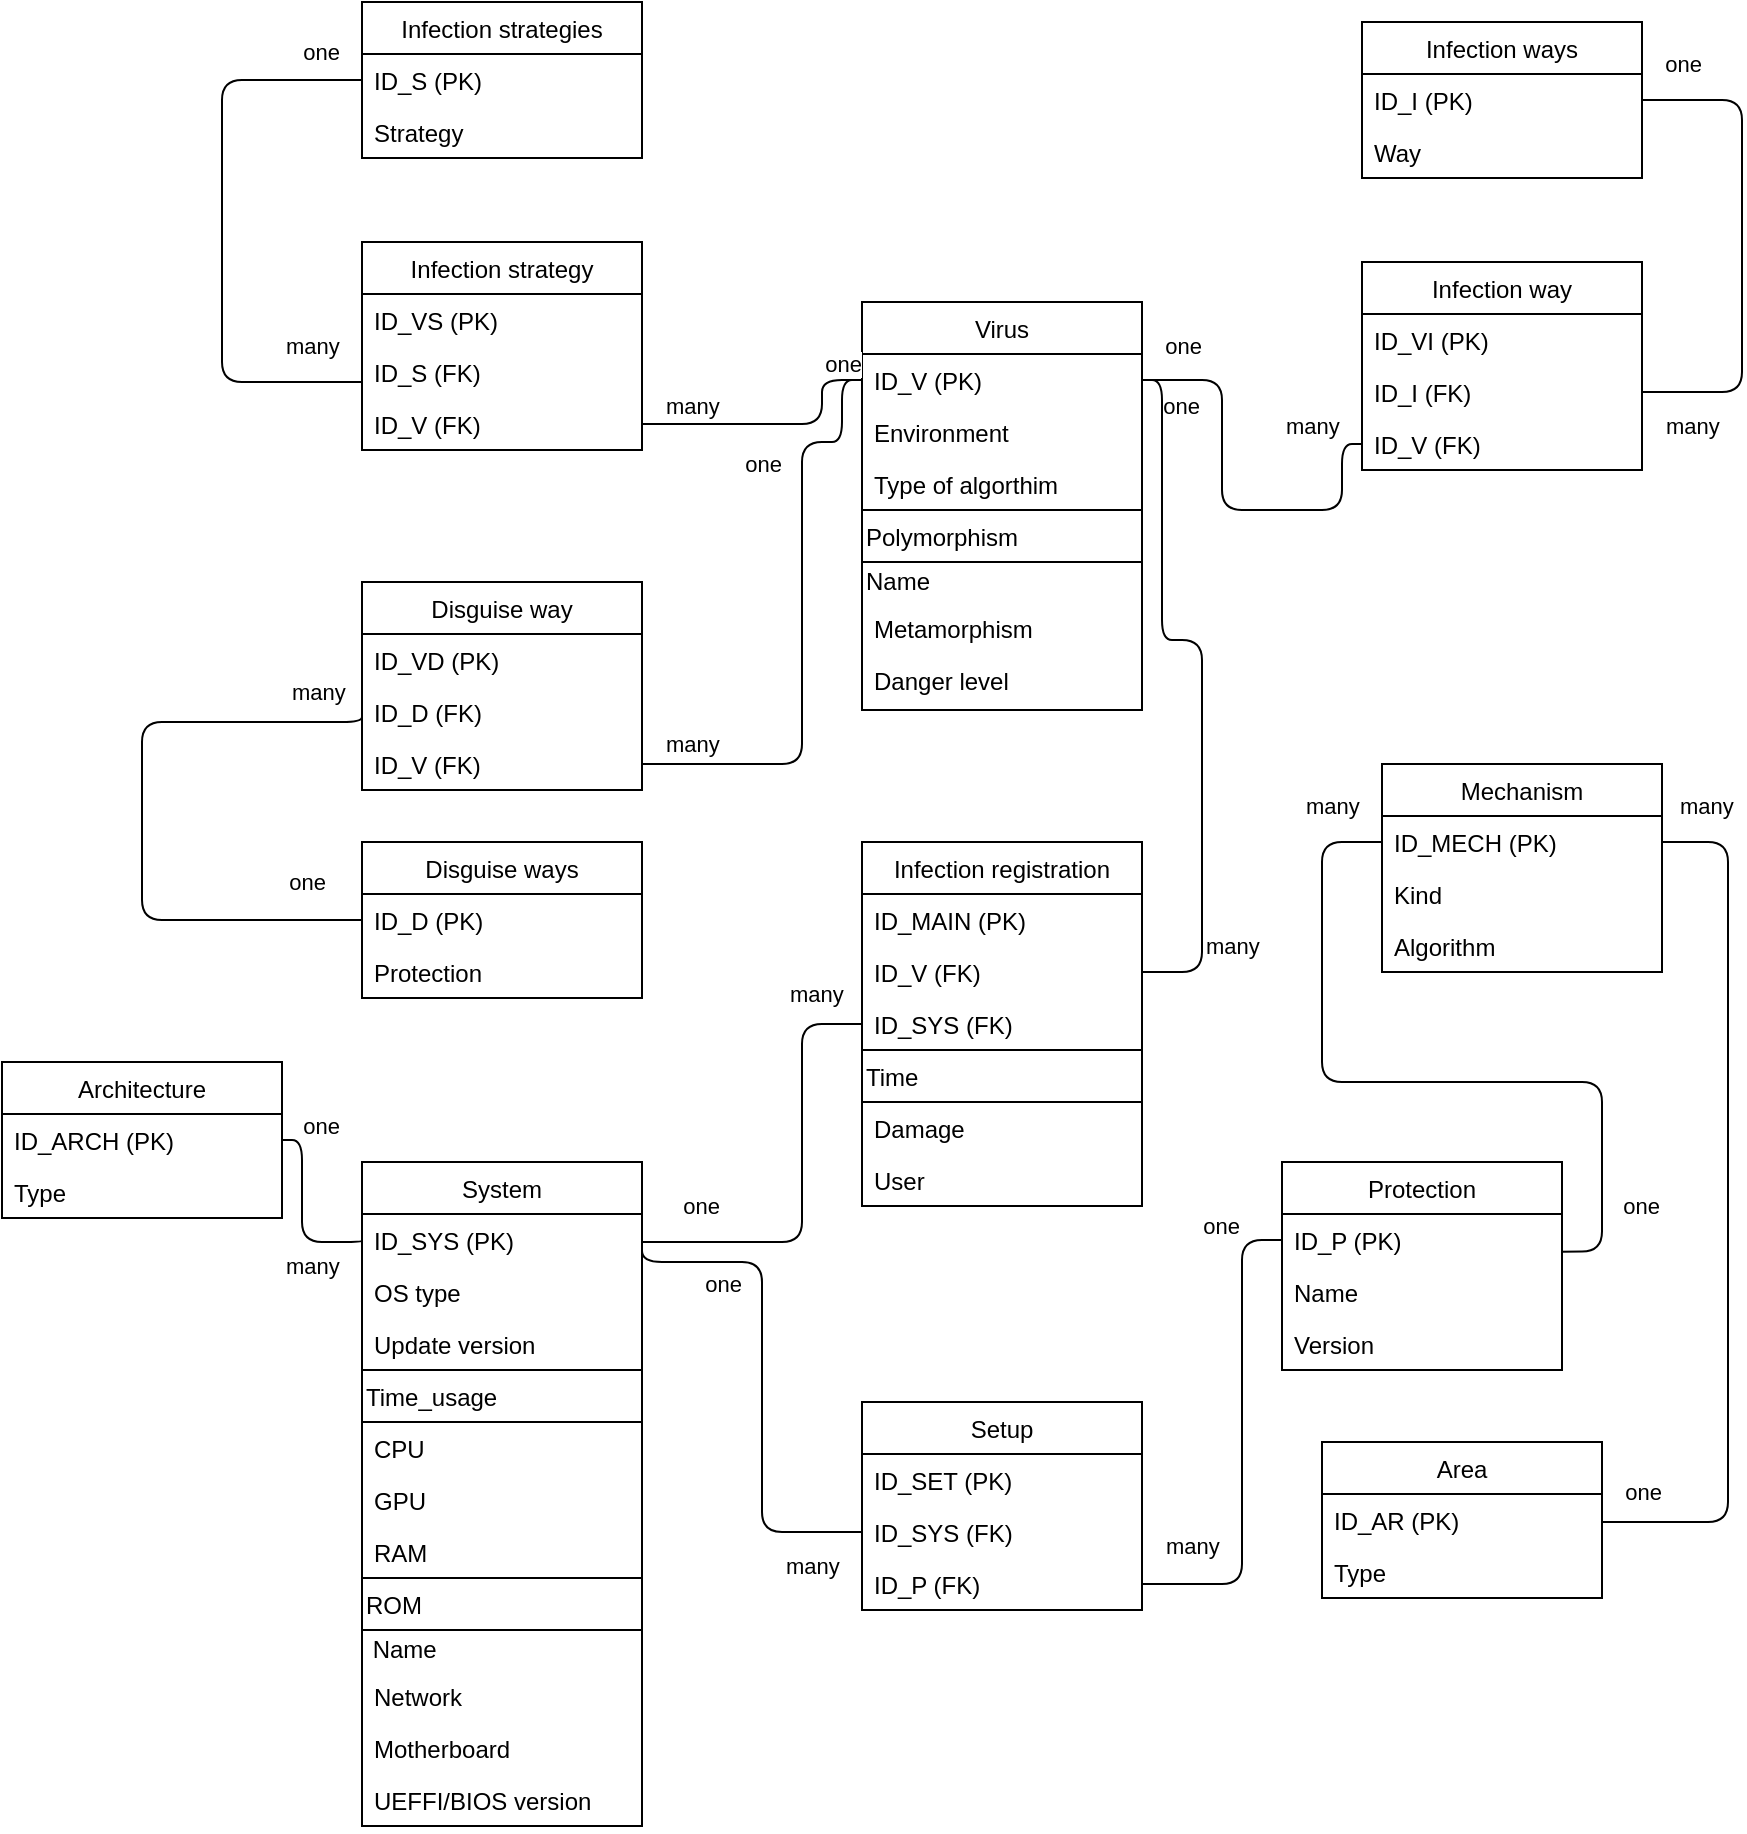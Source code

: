 <mxfile version="14.7.3" type="github">
  <diagram name="Page-1" id="efa7a0a1-bf9b-a30e-e6df-94a7791c09e9">
    <mxGraphModel dx="2376" dy="889" grid="1" gridSize="10" guides="1" tooltips="1" connect="1" arrows="1" fold="1" page="1" pageScale="1" pageWidth="826" pageHeight="1169" background="#ffffff" math="0" shadow="0">
      <root>
        <mxCell id="0" />
        <mxCell id="1" parent="0" />
        <mxCell id="V5x3GfwoTtwcRLhxdQHw-114" value="Virus" style="swimlane;fontStyle=0;childLayout=stackLayout;horizontal=1;startSize=26;fillColor=none;horizontalStack=0;resizeParent=1;resizeParentMax=0;resizeLast=0;collapsible=1;marginBottom=0;" parent="1" vertex="1">
          <mxGeometry x="370" y="250" width="140" height="204" as="geometry">
            <mxRectangle x="370" y="250" width="60" height="26" as="alternateBounds" />
          </mxGeometry>
        </mxCell>
        <mxCell id="V5x3GfwoTtwcRLhxdQHw-115" value="ID_V (PK)" style="text;strokeColor=none;fillColor=none;align=left;verticalAlign=top;spacingLeft=4;spacingRight=4;overflow=hidden;rotatable=0;points=[[0,0.5],[1,0.5]];portConstraint=eastwest;" parent="V5x3GfwoTtwcRLhxdQHw-114" vertex="1">
          <mxGeometry y="26" width="140" height="26" as="geometry" />
        </mxCell>
        <mxCell id="V5x3GfwoTtwcRLhxdQHw-116" value="Environment" style="text;strokeColor=none;fillColor=none;align=left;verticalAlign=top;spacingLeft=4;spacingRight=4;overflow=hidden;rotatable=0;points=[[0,0.5],[1,0.5]];portConstraint=eastwest;" parent="V5x3GfwoTtwcRLhxdQHw-114" vertex="1">
          <mxGeometry y="52" width="140" height="26" as="geometry" />
        </mxCell>
        <mxCell id="V5x3GfwoTtwcRLhxdQHw-117" value="Type of algorthim" style="text;strokeColor=none;fillColor=none;align=left;verticalAlign=top;spacingLeft=4;spacingRight=4;overflow=hidden;rotatable=0;points=[[0,0.5],[1,0.5]];portConstraint=eastwest;" parent="V5x3GfwoTtwcRLhxdQHw-114" vertex="1">
          <mxGeometry y="78" width="140" height="26" as="geometry" />
        </mxCell>
        <mxCell id="V5x3GfwoTtwcRLhxdQHw-142" value="Polymorphism" style="swimlane;fontStyle=0;childLayout=stackLayout;horizontal=1;startSize=26;fillColor=none;horizontalStack=0;resizeParent=1;resizeParentMax=0;resizeLast=0;collapsible=1;marginBottom=0;align=left;verticalAlign=top;spacingRight=4;" parent="V5x3GfwoTtwcRLhxdQHw-114" vertex="1">
          <mxGeometry y="104" width="140" height="100" as="geometry" />
        </mxCell>
        <mxCell id="G9Zn5Wl2iZMChlULrS9v-5" value="Name" style="text;html=1;strokeColor=none;fillColor=none;align=left;verticalAlign=middle;whiteSpace=wrap;rounded=0;" vertex="1" parent="V5x3GfwoTtwcRLhxdQHw-142">
          <mxGeometry y="26" width="140" height="20" as="geometry" />
        </mxCell>
        <mxCell id="V5x3GfwoTtwcRLhxdQHw-143" value="Metamorphism" style="text;strokeColor=none;fillColor=none;align=left;verticalAlign=top;spacingLeft=4;spacingRight=4;overflow=hidden;rotatable=0;points=[[0,0.5],[1,0.5]];portConstraint=eastwest;" parent="V5x3GfwoTtwcRLhxdQHw-142" vertex="1">
          <mxGeometry y="46" width="140" height="26" as="geometry" />
        </mxCell>
        <mxCell id="V5x3GfwoTtwcRLhxdQHw-145" value="Danger level" style="text;strokeColor=none;fillColor=none;align=left;verticalAlign=top;spacingLeft=4;spacingRight=4;overflow=hidden;rotatable=0;points=[[0,0.5],[1,0.5]];portConstraint=eastwest;" parent="V5x3GfwoTtwcRLhxdQHw-142" vertex="1">
          <mxGeometry y="72" width="140" height="28" as="geometry" />
        </mxCell>
        <mxCell id="V5x3GfwoTtwcRLhxdQHw-118" value="Infection strategies" style="swimlane;fontStyle=0;childLayout=stackLayout;horizontal=1;startSize=26;fillColor=none;horizontalStack=0;resizeParent=1;resizeParentMax=0;resizeLast=0;collapsible=1;marginBottom=0;" parent="1" vertex="1">
          <mxGeometry x="120" y="100" width="140" height="78" as="geometry" />
        </mxCell>
        <mxCell id="V5x3GfwoTtwcRLhxdQHw-119" value="ID_S (PK)" style="text;strokeColor=none;fillColor=none;align=left;verticalAlign=top;spacingLeft=4;spacingRight=4;overflow=hidden;rotatable=0;points=[[0,0.5],[1,0.5]];portConstraint=eastwest;" parent="V5x3GfwoTtwcRLhxdQHw-118" vertex="1">
          <mxGeometry y="26" width="140" height="26" as="geometry" />
        </mxCell>
        <mxCell id="V5x3GfwoTtwcRLhxdQHw-120" value="Strategy" style="text;strokeColor=none;fillColor=none;align=left;verticalAlign=top;spacingLeft=4;spacingRight=4;overflow=hidden;rotatable=0;points=[[0,0.5],[1,0.5]];portConstraint=eastwest;" parent="V5x3GfwoTtwcRLhxdQHw-118" vertex="1">
          <mxGeometry y="52" width="140" height="26" as="geometry" />
        </mxCell>
        <mxCell id="V5x3GfwoTtwcRLhxdQHw-126" value="Infection ways" style="swimlane;fontStyle=0;childLayout=stackLayout;horizontal=1;startSize=26;fillColor=none;horizontalStack=0;resizeParent=1;resizeParentMax=0;resizeLast=0;collapsible=1;marginBottom=0;" parent="1" vertex="1">
          <mxGeometry x="620" y="110" width="140" height="78" as="geometry" />
        </mxCell>
        <mxCell id="V5x3GfwoTtwcRLhxdQHw-127" value="ID_I (PK)" style="text;strokeColor=none;fillColor=none;align=left;verticalAlign=top;spacingLeft=4;spacingRight=4;overflow=hidden;rotatable=0;points=[[0,0.5],[1,0.5]];portConstraint=eastwest;" parent="V5x3GfwoTtwcRLhxdQHw-126" vertex="1">
          <mxGeometry y="26" width="140" height="26" as="geometry" />
        </mxCell>
        <mxCell id="V5x3GfwoTtwcRLhxdQHw-128" value="Way" style="text;strokeColor=none;fillColor=none;align=left;verticalAlign=top;spacingLeft=4;spacingRight=4;overflow=hidden;rotatable=0;points=[[0,0.5],[1,0.5]];portConstraint=eastwest;" parent="V5x3GfwoTtwcRLhxdQHw-126" vertex="1">
          <mxGeometry y="52" width="140" height="26" as="geometry" />
        </mxCell>
        <mxCell id="V5x3GfwoTtwcRLhxdQHw-147" value="" style="endArrow=none;html=1;edgeStyle=orthogonalEdgeStyle;strokeColor=#000000;exitX=1;exitY=0.5;exitDx=0;exitDy=0;entryX=0;entryY=0.5;entryDx=0;entryDy=0;" parent="1" source="m5kmBcMfDGCfy2qHyCx2-4" target="V5x3GfwoTtwcRLhxdQHw-115" edge="1">
          <mxGeometry relative="1" as="geometry">
            <mxPoint x="196.3" y="318.832" as="sourcePoint" />
            <mxPoint x="330" y="360" as="targetPoint" />
            <Array as="points">
              <mxPoint x="350" y="311" />
              <mxPoint x="350" y="289" />
            </Array>
          </mxGeometry>
        </mxCell>
        <mxCell id="V5x3GfwoTtwcRLhxdQHw-148" value="many" style="edgeLabel;resizable=0;html=1;align=left;verticalAlign=bottom;" parent="V5x3GfwoTtwcRLhxdQHw-147" connectable="0" vertex="1">
          <mxGeometry x="-1" relative="1" as="geometry">
            <mxPoint x="10" y="-1" as="offset" />
          </mxGeometry>
        </mxCell>
        <mxCell id="V5x3GfwoTtwcRLhxdQHw-149" value="one" style="edgeLabel;resizable=0;html=1;align=right;verticalAlign=bottom;" parent="V5x3GfwoTtwcRLhxdQHw-147" connectable="0" vertex="1">
          <mxGeometry x="1" relative="1" as="geometry" />
        </mxCell>
        <mxCell id="V5x3GfwoTtwcRLhxdQHw-151" value="" style="endArrow=none;html=1;edgeStyle=orthogonalEdgeStyle;strokeColor=#000000;exitX=0;exitY=0.5;exitDx=0;exitDy=0;entryX=1;entryY=0.5;entryDx=0;entryDy=0;" parent="1" source="m5kmBcMfDGCfy2qHyCx2-8" target="V5x3GfwoTtwcRLhxdQHw-115" edge="1">
          <mxGeometry relative="1" as="geometry">
            <mxPoint x="725" y="318" as="sourcePoint" />
            <mxPoint x="753.98" y="436.678" as="targetPoint" />
            <Array as="points">
              <mxPoint x="610" y="321" />
              <mxPoint x="610" y="354" />
              <mxPoint x="550" y="354" />
              <mxPoint x="550" y="289" />
            </Array>
          </mxGeometry>
        </mxCell>
        <mxCell id="V5x3GfwoTtwcRLhxdQHw-152" value="many" style="edgeLabel;resizable=0;html=1;align=left;verticalAlign=bottom;" parent="V5x3GfwoTtwcRLhxdQHw-151" connectable="0" vertex="1">
          <mxGeometry x="-1" relative="1" as="geometry">
            <mxPoint x="-40" y="-1" as="offset" />
          </mxGeometry>
        </mxCell>
        <mxCell id="V5x3GfwoTtwcRLhxdQHw-153" value="one" style="edgeLabel;resizable=0;html=1;align=right;verticalAlign=bottom;" parent="V5x3GfwoTtwcRLhxdQHw-151" connectable="0" vertex="1">
          <mxGeometry x="1" relative="1" as="geometry">
            <mxPoint x="29.94" y="21" as="offset" />
          </mxGeometry>
        </mxCell>
        <mxCell id="V5x3GfwoTtwcRLhxdQHw-154" value="" style="endArrow=none;html=1;edgeStyle=orthogonalEdgeStyle;strokeColor=#000000;exitX=0;exitY=0.692;exitDx=0;exitDy=0;exitPerimeter=0;" parent="1" source="m5kmBcMfDGCfy2qHyCx2-3" target="V5x3GfwoTtwcRLhxdQHw-119" edge="1">
          <mxGeometry relative="1" as="geometry">
            <mxPoint x="120.0" y="279" as="sourcePoint" />
            <mxPoint x="380.28" y="365.508" as="targetPoint" />
            <Array as="points">
              <mxPoint x="50" y="290" />
              <mxPoint x="50" y="139" />
            </Array>
          </mxGeometry>
        </mxCell>
        <mxCell id="V5x3GfwoTtwcRLhxdQHw-155" value="many" style="edgeLabel;resizable=0;html=1;align=left;verticalAlign=bottom;" parent="V5x3GfwoTtwcRLhxdQHw-154" connectable="0" vertex="1">
          <mxGeometry x="-1" relative="1" as="geometry">
            <mxPoint x="-40" y="-9" as="offset" />
          </mxGeometry>
        </mxCell>
        <mxCell id="V5x3GfwoTtwcRLhxdQHw-156" value="one" style="edgeLabel;resizable=0;html=1;align=right;verticalAlign=bottom;" parent="V5x3GfwoTtwcRLhxdQHw-154" connectable="0" vertex="1">
          <mxGeometry x="1" relative="1" as="geometry">
            <mxPoint x="-10.33" y="-6" as="offset" />
          </mxGeometry>
        </mxCell>
        <mxCell id="V5x3GfwoTtwcRLhxdQHw-157" value="" style="endArrow=none;html=1;edgeStyle=orthogonalEdgeStyle;strokeColor=#000000;exitX=1;exitY=0.5;exitDx=0;exitDy=0;entryX=1;entryY=0.5;entryDx=0;entryDy=0;" parent="1" source="m5kmBcMfDGCfy2qHyCx2-7" target="V5x3GfwoTtwcRLhxdQHw-127" edge="1">
          <mxGeometry relative="1" as="geometry">
            <mxPoint x="760" y="279" as="sourcePoint" />
            <mxPoint x="840" y="166" as="targetPoint" />
            <Array as="points">
              <mxPoint x="810" y="295" />
              <mxPoint x="810" y="149" />
            </Array>
          </mxGeometry>
        </mxCell>
        <mxCell id="V5x3GfwoTtwcRLhxdQHw-158" value="many" style="edgeLabel;resizable=0;html=1;align=left;verticalAlign=bottom;" parent="V5x3GfwoTtwcRLhxdQHw-157" connectable="0" vertex="1">
          <mxGeometry x="-1" relative="1" as="geometry">
            <mxPoint x="10" y="25" as="offset" />
          </mxGeometry>
        </mxCell>
        <mxCell id="V5x3GfwoTtwcRLhxdQHw-159" value="one" style="edgeLabel;resizable=0;html=1;align=right;verticalAlign=bottom;" parent="V5x3GfwoTtwcRLhxdQHw-157" connectable="0" vertex="1">
          <mxGeometry x="1" relative="1" as="geometry">
            <mxPoint x="30.98" y="-9.5" as="offset" />
          </mxGeometry>
        </mxCell>
        <mxCell id="V5x3GfwoTtwcRLhxdQHw-163" value="Disguise ways" style="swimlane;fontStyle=0;childLayout=stackLayout;horizontal=1;startSize=26;fillColor=none;horizontalStack=0;resizeParent=1;resizeParentMax=0;resizeLast=0;collapsible=1;marginBottom=0;" parent="1" vertex="1">
          <mxGeometry x="120" y="520" width="140" height="78" as="geometry" />
        </mxCell>
        <mxCell id="V5x3GfwoTtwcRLhxdQHw-164" value="ID_D (PK)" style="text;strokeColor=none;fillColor=none;align=left;verticalAlign=top;spacingLeft=4;spacingRight=4;overflow=hidden;rotatable=0;points=[[0,0.5],[1,0.5]];portConstraint=eastwest;" parent="V5x3GfwoTtwcRLhxdQHw-163" vertex="1">
          <mxGeometry y="26" width="140" height="26" as="geometry" />
        </mxCell>
        <mxCell id="V5x3GfwoTtwcRLhxdQHw-165" value="Protection" style="text;strokeColor=none;fillColor=none;align=left;verticalAlign=top;spacingLeft=4;spacingRight=4;overflow=hidden;rotatable=0;points=[[0,0.5],[1,0.5]];portConstraint=eastwest;" parent="V5x3GfwoTtwcRLhxdQHw-163" vertex="1">
          <mxGeometry y="52" width="140" height="26" as="geometry" />
        </mxCell>
        <mxCell id="V5x3GfwoTtwcRLhxdQHw-167" value="" style="endArrow=none;html=1;edgeStyle=orthogonalEdgeStyle;strokeColor=#000000;exitX=1;exitY=0.5;exitDx=0;exitDy=0;entryX=0;entryY=0.5;entryDx=0;entryDy=0;" parent="1" source="m5kmBcMfDGCfy2qHyCx2-12" target="V5x3GfwoTtwcRLhxdQHw-115" edge="1">
          <mxGeometry relative="1" as="geometry">
            <mxPoint x="260.0" y="441.322" as="sourcePoint" />
            <mxPoint x="433.98" y="477.998" as="targetPoint" />
            <Array as="points">
              <mxPoint x="340" y="481" />
              <mxPoint x="340" y="320" />
              <mxPoint x="360" y="320" />
              <mxPoint x="360" y="289" />
            </Array>
          </mxGeometry>
        </mxCell>
        <mxCell id="V5x3GfwoTtwcRLhxdQHw-168" value="many" style="edgeLabel;resizable=0;html=1;align=left;verticalAlign=bottom;" parent="V5x3GfwoTtwcRLhxdQHw-167" connectable="0" vertex="1">
          <mxGeometry x="-1" relative="1" as="geometry">
            <mxPoint x="10" y="-1.32" as="offset" />
          </mxGeometry>
        </mxCell>
        <mxCell id="V5x3GfwoTtwcRLhxdQHw-169" value="one" style="edgeLabel;resizable=0;html=1;align=right;verticalAlign=bottom;" parent="V5x3GfwoTtwcRLhxdQHw-167" connectable="0" vertex="1">
          <mxGeometry x="1" relative="1" as="geometry">
            <mxPoint x="-40" y="50.96" as="offset" />
          </mxGeometry>
        </mxCell>
        <mxCell id="V5x3GfwoTtwcRLhxdQHw-170" value="" style="endArrow=none;html=1;edgeStyle=orthogonalEdgeStyle;strokeColor=#000000;exitX=0;exitY=0.5;exitDx=0;exitDy=0;entryX=0;entryY=0.5;entryDx=0;entryDy=0;" parent="1" source="m5kmBcMfDGCfy2qHyCx2-11" target="V5x3GfwoTtwcRLhxdQHw-164" edge="1">
          <mxGeometry relative="1" as="geometry">
            <mxPoint x="117.06" y="450.154" as="sourcePoint" />
            <mxPoint x="110" y="560" as="targetPoint" />
            <Array as="points">
              <mxPoint x="120" y="460" />
              <mxPoint x="10" y="460" />
              <mxPoint x="10" y="559" />
            </Array>
          </mxGeometry>
        </mxCell>
        <mxCell id="V5x3GfwoTtwcRLhxdQHw-171" value="many" style="edgeLabel;resizable=0;html=1;align=left;verticalAlign=bottom;" parent="V5x3GfwoTtwcRLhxdQHw-170" connectable="0" vertex="1">
          <mxGeometry x="-1" relative="1" as="geometry">
            <mxPoint x="-37.06" y="-1.32" as="offset" />
          </mxGeometry>
        </mxCell>
        <mxCell id="V5x3GfwoTtwcRLhxdQHw-172" value="one" style="edgeLabel;resizable=0;html=1;align=right;verticalAlign=bottom;" parent="V5x3GfwoTtwcRLhxdQHw-170" connectable="0" vertex="1">
          <mxGeometry x="1" relative="1" as="geometry">
            <mxPoint x="-17.94" y="-10.15" as="offset" />
          </mxGeometry>
        </mxCell>
        <mxCell id="V5x3GfwoTtwcRLhxdQHw-173" value="Infection registration" style="swimlane;fontStyle=0;childLayout=stackLayout;horizontal=1;startSize=26;fillColor=none;horizontalStack=0;resizeParent=1;resizeParentMax=0;resizeLast=0;collapsible=1;marginBottom=0;align=center;" parent="1" vertex="1">
          <mxGeometry x="370" y="520" width="140" height="182" as="geometry" />
        </mxCell>
        <mxCell id="V5x3GfwoTtwcRLhxdQHw-174" value="ID_MAIN (PK)" style="text;strokeColor=none;fillColor=none;align=left;verticalAlign=top;spacingLeft=4;spacingRight=4;overflow=hidden;rotatable=0;points=[[0,0.5],[1,0.5]];portConstraint=eastwest;" parent="V5x3GfwoTtwcRLhxdQHw-173" vertex="1">
          <mxGeometry y="26" width="140" height="26" as="geometry" />
        </mxCell>
        <mxCell id="V5x3GfwoTtwcRLhxdQHw-175" value="ID_V (FK)" style="text;strokeColor=none;fillColor=none;align=left;verticalAlign=top;spacingLeft=4;spacingRight=4;overflow=hidden;rotatable=0;points=[[0,0.5],[1,0.5]];portConstraint=eastwest;" parent="V5x3GfwoTtwcRLhxdQHw-173" vertex="1">
          <mxGeometry y="52" width="140" height="26" as="geometry" />
        </mxCell>
        <mxCell id="V5x3GfwoTtwcRLhxdQHw-176" value="ID_SYS (FK)" style="text;strokeColor=none;fillColor=none;align=left;verticalAlign=top;spacingLeft=4;spacingRight=4;overflow=hidden;rotatable=0;points=[[0,0.5],[1,0.5]];portConstraint=eastwest;" parent="V5x3GfwoTtwcRLhxdQHw-173" vertex="1">
          <mxGeometry y="78" width="140" height="26" as="geometry" />
        </mxCell>
        <mxCell id="V5x3GfwoTtwcRLhxdQHw-177" value="Time" style="swimlane;fontStyle=0;childLayout=stackLayout;horizontal=1;startSize=26;fillColor=none;horizontalStack=0;resizeParent=1;resizeParentMax=0;resizeLast=0;collapsible=1;marginBottom=0;align=left;" parent="V5x3GfwoTtwcRLhxdQHw-173" vertex="1">
          <mxGeometry y="104" width="140" height="78" as="geometry" />
        </mxCell>
        <mxCell id="V5x3GfwoTtwcRLhxdQHw-178" value="Damage" style="text;strokeColor=none;fillColor=none;align=left;verticalAlign=top;spacingLeft=4;spacingRight=4;overflow=hidden;rotatable=0;points=[[0,0.5],[1,0.5]];portConstraint=eastwest;" parent="V5x3GfwoTtwcRLhxdQHw-177" vertex="1">
          <mxGeometry y="26" width="140" height="26" as="geometry" />
        </mxCell>
        <mxCell id="V5x3GfwoTtwcRLhxdQHw-179" value="User" style="text;strokeColor=none;fillColor=none;align=left;verticalAlign=top;spacingLeft=4;spacingRight=4;overflow=hidden;rotatable=0;points=[[0,0.5],[1,0.5]];portConstraint=eastwest;" parent="V5x3GfwoTtwcRLhxdQHw-177" vertex="1">
          <mxGeometry y="52" width="140" height="26" as="geometry" />
        </mxCell>
        <mxCell id="V5x3GfwoTtwcRLhxdQHw-181" value="" style="endArrow=none;html=1;edgeStyle=orthogonalEdgeStyle;strokeColor=#000000;entryX=1;entryY=0.5;entryDx=0;entryDy=0;exitX=1;exitY=0.5;exitDx=0;exitDy=0;" parent="1" source="V5x3GfwoTtwcRLhxdQHw-175" target="V5x3GfwoTtwcRLhxdQHw-115" edge="1">
          <mxGeometry relative="1" as="geometry">
            <mxPoint x="460" y="510" as="sourcePoint" />
            <mxPoint x="441" y="430" as="targetPoint" />
            <Array as="points">
              <mxPoint x="540" y="585" />
              <mxPoint x="540" y="419" />
              <mxPoint x="520" y="419" />
              <mxPoint x="520" y="289" />
            </Array>
          </mxGeometry>
        </mxCell>
        <mxCell id="V5x3GfwoTtwcRLhxdQHw-182" value="many" style="edgeLabel;resizable=0;html=1;align=left;verticalAlign=bottom;" parent="V5x3GfwoTtwcRLhxdQHw-181" connectable="0" vertex="1">
          <mxGeometry x="-1" relative="1" as="geometry">
            <mxPoint x="30.0" y="-5.0" as="offset" />
          </mxGeometry>
        </mxCell>
        <mxCell id="V5x3GfwoTtwcRLhxdQHw-183" value="one" style="edgeLabel;resizable=0;html=1;align=right;verticalAlign=bottom;" parent="V5x3GfwoTtwcRLhxdQHw-181" connectable="0" vertex="1">
          <mxGeometry x="1" relative="1" as="geometry">
            <mxPoint x="30.09" y="-9.0" as="offset" />
          </mxGeometry>
        </mxCell>
        <mxCell id="V5x3GfwoTtwcRLhxdQHw-185" value="System" style="swimlane;fontStyle=0;childLayout=stackLayout;horizontal=1;startSize=26;fillColor=none;horizontalStack=0;resizeParent=1;resizeParentMax=0;resizeLast=0;collapsible=1;marginBottom=0;align=center;" parent="1" vertex="1">
          <mxGeometry x="120" y="680" width="140" height="332" as="geometry" />
        </mxCell>
        <mxCell id="V5x3GfwoTtwcRLhxdQHw-186" value="ID_SYS (PK)" style="text;strokeColor=none;fillColor=none;align=left;verticalAlign=top;spacingLeft=4;spacingRight=4;overflow=hidden;rotatable=0;points=[[0,0.5],[1,0.5]];portConstraint=eastwest;" parent="V5x3GfwoTtwcRLhxdQHw-185" vertex="1">
          <mxGeometry y="26" width="140" height="26" as="geometry" />
        </mxCell>
        <mxCell id="V5x3GfwoTtwcRLhxdQHw-187" value="OS type" style="text;strokeColor=none;fillColor=none;align=left;verticalAlign=top;spacingLeft=4;spacingRight=4;overflow=hidden;rotatable=0;points=[[0,0.5],[1,0.5]];portConstraint=eastwest;" parent="V5x3GfwoTtwcRLhxdQHw-185" vertex="1">
          <mxGeometry y="52" width="140" height="26" as="geometry" />
        </mxCell>
        <mxCell id="V5x3GfwoTtwcRLhxdQHw-188" value="Update version" style="text;strokeColor=none;fillColor=none;align=left;verticalAlign=top;spacingLeft=4;spacingRight=4;overflow=hidden;rotatable=0;points=[[0,0.5],[1,0.5]];portConstraint=eastwest;" parent="V5x3GfwoTtwcRLhxdQHw-185" vertex="1">
          <mxGeometry y="78" width="140" height="26" as="geometry" />
        </mxCell>
        <mxCell id="V5x3GfwoTtwcRLhxdQHw-199" value="Time_usage" style="swimlane;fontStyle=0;childLayout=stackLayout;horizontal=1;startSize=26;fillColor=none;horizontalStack=0;resizeParent=1;resizeParentMax=0;resizeLast=0;collapsible=1;marginBottom=0;align=left;" parent="V5x3GfwoTtwcRLhxdQHw-185" vertex="1">
          <mxGeometry y="104" width="140" height="228" as="geometry" />
        </mxCell>
        <mxCell id="V5x3GfwoTtwcRLhxdQHw-200" value="CPU" style="text;strokeColor=none;fillColor=none;align=left;verticalAlign=top;spacingLeft=4;spacingRight=4;overflow=hidden;rotatable=0;points=[[0,0.5],[1,0.5]];portConstraint=eastwest;" parent="V5x3GfwoTtwcRLhxdQHw-199" vertex="1">
          <mxGeometry y="26" width="140" height="26" as="geometry" />
        </mxCell>
        <mxCell id="V5x3GfwoTtwcRLhxdQHw-201" value="GPU" style="text;strokeColor=none;fillColor=none;align=left;verticalAlign=top;spacingLeft=4;spacingRight=4;overflow=hidden;rotatable=0;points=[[0,0.5],[1,0.5]];portConstraint=eastwest;" parent="V5x3GfwoTtwcRLhxdQHw-199" vertex="1">
          <mxGeometry y="52" width="140" height="26" as="geometry" />
        </mxCell>
        <mxCell id="V5x3GfwoTtwcRLhxdQHw-202" value="RAM" style="text;strokeColor=none;fillColor=none;align=left;verticalAlign=top;spacingLeft=4;spacingRight=4;overflow=hidden;rotatable=0;points=[[0,0.5],[1,0.5]];portConstraint=eastwest;" parent="V5x3GfwoTtwcRLhxdQHw-199" vertex="1">
          <mxGeometry y="78" width="140" height="26" as="geometry" />
        </mxCell>
        <mxCell id="V5x3GfwoTtwcRLhxdQHw-210" value="ROM" style="swimlane;fontStyle=0;childLayout=stackLayout;horizontal=1;startSize=26;fillColor=none;horizontalStack=0;resizeParent=1;resizeParentMax=0;resizeLast=0;collapsible=1;marginBottom=0;align=left;" parent="V5x3GfwoTtwcRLhxdQHw-199" vertex="1">
          <mxGeometry y="104" width="140" height="124" as="geometry" />
        </mxCell>
        <mxCell id="G9Zn5Wl2iZMChlULrS9v-4" value="&amp;nbsp;Name" style="text;html=1;strokeColor=none;fillColor=none;align=left;verticalAlign=middle;whiteSpace=wrap;rounded=0;" vertex="1" parent="V5x3GfwoTtwcRLhxdQHw-210">
          <mxGeometry y="26" width="140" height="20" as="geometry" />
        </mxCell>
        <mxCell id="V5x3GfwoTtwcRLhxdQHw-211" value="Network" style="text;strokeColor=none;fillColor=none;align=left;verticalAlign=top;spacingLeft=4;spacingRight=4;overflow=hidden;rotatable=0;points=[[0,0.5],[1,0.5]];portConstraint=eastwest;" parent="V5x3GfwoTtwcRLhxdQHw-210" vertex="1">
          <mxGeometry y="46" width="140" height="26" as="geometry" />
        </mxCell>
        <mxCell id="V5x3GfwoTtwcRLhxdQHw-212" value="Motherboard" style="text;strokeColor=none;fillColor=none;align=left;verticalAlign=top;spacingLeft=4;spacingRight=4;overflow=hidden;rotatable=0;points=[[0,0.5],[1,0.5]];portConstraint=eastwest;" parent="V5x3GfwoTtwcRLhxdQHw-210" vertex="1">
          <mxGeometry y="72" width="140" height="26" as="geometry" />
        </mxCell>
        <mxCell id="V5x3GfwoTtwcRLhxdQHw-213" value="UEFFI/BIOS version" style="text;strokeColor=none;fillColor=none;align=left;verticalAlign=top;spacingLeft=4;spacingRight=4;overflow=hidden;rotatable=0;points=[[0,0.5],[1,0.5]];portConstraint=eastwest;" parent="V5x3GfwoTtwcRLhxdQHw-210" vertex="1">
          <mxGeometry y="98" width="140" height="26" as="geometry" />
        </mxCell>
        <mxCell id="V5x3GfwoTtwcRLhxdQHw-189" value="" style="endArrow=none;html=1;edgeStyle=orthogonalEdgeStyle;strokeColor=#000000;entryX=1;entryY=0.5;entryDx=0;entryDy=0;exitX=0;exitY=0.5;exitDx=0;exitDy=0;" parent="1" source="V5x3GfwoTtwcRLhxdQHw-176" edge="1">
          <mxGeometry relative="1" as="geometry">
            <mxPoint x="262.38" y="838.472" as="sourcePoint" />
            <mxPoint x="260" y="720.0" as="targetPoint" />
            <Array as="points">
              <mxPoint x="340" y="611" />
              <mxPoint x="340" y="720" />
            </Array>
          </mxGeometry>
        </mxCell>
        <mxCell id="V5x3GfwoTtwcRLhxdQHw-190" value="many" style="edgeLabel;resizable=0;html=1;align=left;verticalAlign=bottom;" parent="V5x3GfwoTtwcRLhxdQHw-189" connectable="0" vertex="1">
          <mxGeometry x="-1" relative="1" as="geometry">
            <mxPoint x="-37.62" y="-6.17" as="offset" />
          </mxGeometry>
        </mxCell>
        <mxCell id="V5x3GfwoTtwcRLhxdQHw-191" value="one" style="edgeLabel;resizable=0;html=1;align=right;verticalAlign=bottom;" parent="V5x3GfwoTtwcRLhxdQHw-189" connectable="0" vertex="1">
          <mxGeometry x="1" relative="1" as="geometry">
            <mxPoint x="39.83" y="-10.0" as="offset" />
          </mxGeometry>
        </mxCell>
        <mxCell id="V5x3GfwoTtwcRLhxdQHw-195" value="Architecture" style="swimlane;fontStyle=0;childLayout=stackLayout;horizontal=1;startSize=26;fillColor=none;horizontalStack=0;resizeParent=1;resizeParentMax=0;resizeLast=0;collapsible=1;marginBottom=0;align=center;" parent="1" vertex="1">
          <mxGeometry x="-60" y="630" width="140" height="78" as="geometry" />
        </mxCell>
        <mxCell id="V5x3GfwoTtwcRLhxdQHw-196" value="ID_ARCH (PK)" style="text;strokeColor=none;fillColor=none;align=left;verticalAlign=top;spacingLeft=4;spacingRight=4;overflow=hidden;rotatable=0;points=[[0,0.5],[1,0.5]];portConstraint=eastwest;" parent="V5x3GfwoTtwcRLhxdQHw-195" vertex="1">
          <mxGeometry y="26" width="140" height="26" as="geometry" />
        </mxCell>
        <mxCell id="V5x3GfwoTtwcRLhxdQHw-197" value="Type" style="text;strokeColor=none;fillColor=none;align=left;verticalAlign=top;spacingLeft=4;spacingRight=4;overflow=hidden;rotatable=0;points=[[0,0.5],[1,0.5]];portConstraint=eastwest;" parent="V5x3GfwoTtwcRLhxdQHw-195" vertex="1">
          <mxGeometry y="52" width="140" height="26" as="geometry" />
        </mxCell>
        <mxCell id="V5x3GfwoTtwcRLhxdQHw-203" value="" style="endArrow=none;html=1;edgeStyle=orthogonalEdgeStyle;strokeColor=#000000;entryX=1;entryY=0.5;entryDx=0;entryDy=0;exitX=0;exitY=0.5;exitDx=0;exitDy=0;" parent="1" source="V5x3GfwoTtwcRLhxdQHw-186" target="V5x3GfwoTtwcRLhxdQHw-196" edge="1">
          <mxGeometry relative="1" as="geometry">
            <mxPoint x="120.0" y="739.998" as="sourcePoint" />
            <mxPoint x="12.38" y="823.83" as="targetPoint" />
            <Array as="points">
              <mxPoint x="120" y="720" />
              <mxPoint x="90" y="720" />
              <mxPoint x="90" y="669" />
            </Array>
          </mxGeometry>
        </mxCell>
        <mxCell id="V5x3GfwoTtwcRLhxdQHw-204" value="many" style="edgeLabel;resizable=0;html=1;align=left;verticalAlign=bottom;" parent="V5x3GfwoTtwcRLhxdQHw-203" connectable="0" vertex="1">
          <mxGeometry x="-1" relative="1" as="geometry">
            <mxPoint x="-40" y="21.0" as="offset" />
          </mxGeometry>
        </mxCell>
        <mxCell id="V5x3GfwoTtwcRLhxdQHw-205" value="one" style="edgeLabel;resizable=0;html=1;align=right;verticalAlign=bottom;" parent="V5x3GfwoTtwcRLhxdQHw-203" connectable="0" vertex="1">
          <mxGeometry x="1" relative="1" as="geometry">
            <mxPoint x="29.67" y="1" as="offset" />
          </mxGeometry>
        </mxCell>
        <mxCell id="V5x3GfwoTtwcRLhxdQHw-217" value="Protection" style="swimlane;fontStyle=0;childLayout=stackLayout;horizontal=1;startSize=26;fillColor=none;horizontalStack=0;resizeParent=1;resizeParentMax=0;resizeLast=0;collapsible=1;marginBottom=0;align=center;" parent="1" vertex="1">
          <mxGeometry x="580" y="680" width="140" height="104" as="geometry" />
        </mxCell>
        <mxCell id="V5x3GfwoTtwcRLhxdQHw-218" value="ID_P (PK)" style="text;strokeColor=none;fillColor=none;align=left;verticalAlign=top;spacingLeft=4;spacingRight=4;overflow=hidden;rotatable=0;points=[[0,0.5],[1,0.5]];portConstraint=eastwest;" parent="V5x3GfwoTtwcRLhxdQHw-217" vertex="1">
          <mxGeometry y="26" width="140" height="26" as="geometry" />
        </mxCell>
        <mxCell id="V5x3GfwoTtwcRLhxdQHw-219" value="Name" style="text;strokeColor=none;fillColor=none;align=left;verticalAlign=top;spacingLeft=4;spacingRight=4;overflow=hidden;rotatable=0;points=[[0,0.5],[1,0.5]];portConstraint=eastwest;" parent="V5x3GfwoTtwcRLhxdQHw-217" vertex="1">
          <mxGeometry y="52" width="140" height="26" as="geometry" />
        </mxCell>
        <mxCell id="V5x3GfwoTtwcRLhxdQHw-220" value="Version" style="text;strokeColor=none;fillColor=none;align=left;verticalAlign=top;spacingLeft=4;spacingRight=4;overflow=hidden;rotatable=0;points=[[0,0.5],[1,0.5]];portConstraint=eastwest;" parent="V5x3GfwoTtwcRLhxdQHw-217" vertex="1">
          <mxGeometry y="78" width="140" height="26" as="geometry" />
        </mxCell>
        <mxCell id="V5x3GfwoTtwcRLhxdQHw-225" value="" style="endArrow=none;html=1;edgeStyle=orthogonalEdgeStyle;strokeColor=#000000;entryX=1;entryY=0.5;entryDx=0;entryDy=0;exitX=0;exitY=0.5;exitDx=0;exitDy=0;" parent="1" source="m5kmBcMfDGCfy2qHyCx2-15" target="V5x3GfwoTtwcRLhxdQHw-186" edge="1">
          <mxGeometry relative="1" as="geometry">
            <mxPoint x="437.68" y="798.128" as="sourcePoint" />
            <mxPoint x="270" y="730" as="targetPoint" />
            <Array as="points">
              <mxPoint x="320" y="865" />
              <mxPoint x="320" y="730" />
              <mxPoint x="260" y="730" />
            </Array>
          </mxGeometry>
        </mxCell>
        <mxCell id="V5x3GfwoTtwcRLhxdQHw-226" value="many" style="edgeLabel;resizable=0;html=1;align=left;verticalAlign=bottom;" parent="V5x3GfwoTtwcRLhxdQHw-225" connectable="0" vertex="1">
          <mxGeometry x="-1" relative="1" as="geometry">
            <mxPoint x="-40" y="25.0" as="offset" />
          </mxGeometry>
        </mxCell>
        <mxCell id="V5x3GfwoTtwcRLhxdQHw-227" value="one" style="edgeLabel;resizable=0;html=1;align=right;verticalAlign=bottom;" parent="V5x3GfwoTtwcRLhxdQHw-225" connectable="0" vertex="1">
          <mxGeometry x="1" relative="1" as="geometry">
            <mxPoint x="50" y="30.7" as="offset" />
          </mxGeometry>
        </mxCell>
        <mxCell id="V5x3GfwoTtwcRLhxdQHw-228" value="" style="endArrow=none;html=1;edgeStyle=orthogonalEdgeStyle;strokeColor=#000000;exitX=1;exitY=0.5;exitDx=0;exitDy=0;entryX=0;entryY=0.5;entryDx=0;entryDy=0;" parent="1" source="m5kmBcMfDGCfy2qHyCx2-16" target="V5x3GfwoTtwcRLhxdQHw-218" edge="1">
          <mxGeometry relative="1" as="geometry">
            <mxPoint x="520" y="839" as="sourcePoint" />
            <mxPoint x="580" y="738" as="targetPoint" />
            <Array as="points">
              <mxPoint x="560" y="891" />
              <mxPoint x="560" y="719" />
            </Array>
          </mxGeometry>
        </mxCell>
        <mxCell id="V5x3GfwoTtwcRLhxdQHw-229" value="many" style="edgeLabel;resizable=0;html=1;align=left;verticalAlign=bottom;" parent="V5x3GfwoTtwcRLhxdQHw-228" connectable="0" vertex="1">
          <mxGeometry x="-1" relative="1" as="geometry">
            <mxPoint x="10.0" y="-11.0" as="offset" />
          </mxGeometry>
        </mxCell>
        <mxCell id="V5x3GfwoTtwcRLhxdQHw-230" value="one" style="edgeLabel;resizable=0;html=1;align=right;verticalAlign=bottom;" parent="V5x3GfwoTtwcRLhxdQHw-228" connectable="0" vertex="1">
          <mxGeometry x="1" relative="1" as="geometry">
            <mxPoint x="-20.29" y="1" as="offset" />
          </mxGeometry>
        </mxCell>
        <mxCell id="V5x3GfwoTtwcRLhxdQHw-235" value="" style="endArrow=none;html=1;edgeStyle=orthogonalEdgeStyle;strokeColor=#000000;entryX=0.998;entryY=0.724;entryDx=0;entryDy=0;entryPerimeter=0;exitX=0;exitY=0.5;exitDx=0;exitDy=0;" parent="1" source="m5kmBcMfDGCfy2qHyCx2-18" target="V5x3GfwoTtwcRLhxdQHw-218" edge="1">
          <mxGeometry relative="1" as="geometry">
            <mxPoint x="600" y="490" as="sourcePoint" />
            <mxPoint x="640" y="670" as="targetPoint" />
            <Array as="points">
              <mxPoint x="600" y="520" />
              <mxPoint x="600" y="640" />
              <mxPoint x="740" y="640" />
              <mxPoint x="740" y="725" />
            </Array>
          </mxGeometry>
        </mxCell>
        <mxCell id="V5x3GfwoTtwcRLhxdQHw-236" value="many" style="edgeLabel;resizable=0;html=1;align=left;verticalAlign=bottom;" parent="V5x3GfwoTtwcRLhxdQHw-235" connectable="0" vertex="1">
          <mxGeometry x="-1" relative="1" as="geometry">
            <mxPoint x="-40.0" y="-10.0" as="offset" />
          </mxGeometry>
        </mxCell>
        <mxCell id="V5x3GfwoTtwcRLhxdQHw-237" value="one" style="edgeLabel;resizable=0;html=1;align=right;verticalAlign=bottom;" parent="V5x3GfwoTtwcRLhxdQHw-235" connectable="0" vertex="1">
          <mxGeometry x="1" relative="1" as="geometry">
            <mxPoint x="50.06" y="-14.82" as="offset" />
          </mxGeometry>
        </mxCell>
        <mxCell id="V5x3GfwoTtwcRLhxdQHw-242" value="" style="endArrow=none;html=1;edgeStyle=orthogonalEdgeStyle;strokeColor=#000000;exitX=1;exitY=0.5;exitDx=0;exitDy=0;entryX=1;entryY=0.385;entryDx=0;entryDy=0;entryPerimeter=0;" parent="1" source="m5kmBcMfDGCfy2qHyCx2-18" edge="1">
          <mxGeometry relative="1" as="geometry">
            <mxPoint x="769.72" y="557.502" as="sourcePoint" />
            <mxPoint x="740" y="860.02" as="targetPoint" />
            <Array as="points">
              <mxPoint x="803" y="520" />
              <mxPoint x="803" y="860" />
            </Array>
          </mxGeometry>
        </mxCell>
        <mxCell id="V5x3GfwoTtwcRLhxdQHw-243" value="many" style="edgeLabel;resizable=0;html=1;align=left;verticalAlign=bottom;" parent="V5x3GfwoTtwcRLhxdQHw-242" connectable="0" vertex="1">
          <mxGeometry x="-1" relative="1" as="geometry">
            <mxPoint x="7.06" y="-10" as="offset" />
          </mxGeometry>
        </mxCell>
        <mxCell id="V5x3GfwoTtwcRLhxdQHw-244" value="one" style="edgeLabel;resizable=0;html=1;align=right;verticalAlign=bottom;" parent="V5x3GfwoTtwcRLhxdQHw-242" connectable="0" vertex="1">
          <mxGeometry x="1" relative="1" as="geometry">
            <mxPoint x="30.36" y="-6.84" as="offset" />
          </mxGeometry>
        </mxCell>
        <mxCell id="m5kmBcMfDGCfy2qHyCx2-1" value="Infection strategy" style="swimlane;fontStyle=0;childLayout=stackLayout;horizontal=1;startSize=26;fillColor=none;horizontalStack=0;resizeParent=1;resizeParentMax=0;resizeLast=0;collapsible=1;marginBottom=0;" parent="1" vertex="1">
          <mxGeometry x="120" y="220" width="140" height="104" as="geometry" />
        </mxCell>
        <mxCell id="m5kmBcMfDGCfy2qHyCx2-2" value="ID_VS (PK)" style="text;strokeColor=none;fillColor=none;align=left;verticalAlign=top;spacingLeft=4;spacingRight=4;overflow=hidden;rotatable=0;points=[[0,0.5],[1,0.5]];portConstraint=eastwest;" parent="m5kmBcMfDGCfy2qHyCx2-1" vertex="1">
          <mxGeometry y="26" width="140" height="26" as="geometry" />
        </mxCell>
        <mxCell id="m5kmBcMfDGCfy2qHyCx2-3" value="ID_S (FK)" style="text;strokeColor=none;fillColor=none;align=left;verticalAlign=top;spacingLeft=4;spacingRight=4;overflow=hidden;rotatable=0;points=[[0,0.5],[1,0.5]];portConstraint=eastwest;" parent="m5kmBcMfDGCfy2qHyCx2-1" vertex="1">
          <mxGeometry y="52" width="140" height="26" as="geometry" />
        </mxCell>
        <mxCell id="m5kmBcMfDGCfy2qHyCx2-4" value="ID_V (FK)" style="text;strokeColor=none;fillColor=none;align=left;verticalAlign=top;spacingLeft=4;spacingRight=4;overflow=hidden;rotatable=0;points=[[0,0.5],[1,0.5]];portConstraint=eastwest;" parent="m5kmBcMfDGCfy2qHyCx2-1" vertex="1">
          <mxGeometry y="78" width="140" height="26" as="geometry" />
        </mxCell>
        <mxCell id="m5kmBcMfDGCfy2qHyCx2-5" value="Infection way" style="swimlane;fontStyle=0;childLayout=stackLayout;horizontal=1;startSize=26;fillColor=none;horizontalStack=0;resizeParent=1;resizeParentMax=0;resizeLast=0;collapsible=1;marginBottom=0;" parent="1" vertex="1">
          <mxGeometry x="620" y="230" width="140" height="104" as="geometry" />
        </mxCell>
        <mxCell id="m5kmBcMfDGCfy2qHyCx2-6" value="ID_VI (PK)" style="text;strokeColor=none;fillColor=none;align=left;verticalAlign=top;spacingLeft=4;spacingRight=4;overflow=hidden;rotatable=0;points=[[0,0.5],[1,0.5]];portConstraint=eastwest;" parent="m5kmBcMfDGCfy2qHyCx2-5" vertex="1">
          <mxGeometry y="26" width="140" height="26" as="geometry" />
        </mxCell>
        <mxCell id="m5kmBcMfDGCfy2qHyCx2-7" value="ID_I (FK)" style="text;strokeColor=none;fillColor=none;align=left;verticalAlign=top;spacingLeft=4;spacingRight=4;overflow=hidden;rotatable=0;points=[[0,0.5],[1,0.5]];portConstraint=eastwest;" parent="m5kmBcMfDGCfy2qHyCx2-5" vertex="1">
          <mxGeometry y="52" width="140" height="26" as="geometry" />
        </mxCell>
        <mxCell id="m5kmBcMfDGCfy2qHyCx2-8" value="ID_V (FK)" style="text;strokeColor=none;fillColor=none;align=left;verticalAlign=top;spacingLeft=4;spacingRight=4;overflow=hidden;rotatable=0;points=[[0,0.5],[1,0.5]];portConstraint=eastwest;" parent="m5kmBcMfDGCfy2qHyCx2-5" vertex="1">
          <mxGeometry y="78" width="140" height="26" as="geometry" />
        </mxCell>
        <mxCell id="m5kmBcMfDGCfy2qHyCx2-9" value="Disguise way" style="swimlane;fontStyle=0;childLayout=stackLayout;horizontal=1;startSize=26;fillColor=none;horizontalStack=0;resizeParent=1;resizeParentMax=0;resizeLast=0;collapsible=1;marginBottom=0;" parent="1" vertex="1">
          <mxGeometry x="120" y="390" width="140" height="104" as="geometry" />
        </mxCell>
        <mxCell id="m5kmBcMfDGCfy2qHyCx2-10" value="ID_VD (PK)" style="text;strokeColor=none;fillColor=none;align=left;verticalAlign=top;spacingLeft=4;spacingRight=4;overflow=hidden;rotatable=0;points=[[0,0.5],[1,0.5]];portConstraint=eastwest;" parent="m5kmBcMfDGCfy2qHyCx2-9" vertex="1">
          <mxGeometry y="26" width="140" height="26" as="geometry" />
        </mxCell>
        <mxCell id="m5kmBcMfDGCfy2qHyCx2-11" value="ID_D (FK)" style="text;strokeColor=none;fillColor=none;align=left;verticalAlign=top;spacingLeft=4;spacingRight=4;overflow=hidden;rotatable=0;points=[[0,0.5],[1,0.5]];portConstraint=eastwest;" parent="m5kmBcMfDGCfy2qHyCx2-9" vertex="1">
          <mxGeometry y="52" width="140" height="26" as="geometry" />
        </mxCell>
        <mxCell id="m5kmBcMfDGCfy2qHyCx2-12" value="ID_V (FK)" style="text;strokeColor=none;fillColor=none;align=left;verticalAlign=top;spacingLeft=4;spacingRight=4;overflow=hidden;rotatable=0;points=[[0,0.5],[1,0.5]];portConstraint=eastwest;" parent="m5kmBcMfDGCfy2qHyCx2-9" vertex="1">
          <mxGeometry y="78" width="140" height="26" as="geometry" />
        </mxCell>
        <mxCell id="m5kmBcMfDGCfy2qHyCx2-13" value="Setup" style="swimlane;fontStyle=0;childLayout=stackLayout;horizontal=1;startSize=26;fillColor=none;horizontalStack=0;resizeParent=1;resizeParentMax=0;resizeLast=0;collapsible=1;marginBottom=0;" parent="1" vertex="1">
          <mxGeometry x="370" y="800" width="140" height="104" as="geometry" />
        </mxCell>
        <mxCell id="m5kmBcMfDGCfy2qHyCx2-14" value="ID_SET (PK)" style="text;strokeColor=none;fillColor=none;align=left;verticalAlign=top;spacingLeft=4;spacingRight=4;overflow=hidden;rotatable=0;points=[[0,0.5],[1,0.5]];portConstraint=eastwest;" parent="m5kmBcMfDGCfy2qHyCx2-13" vertex="1">
          <mxGeometry y="26" width="140" height="26" as="geometry" />
        </mxCell>
        <mxCell id="m5kmBcMfDGCfy2qHyCx2-15" value="ID_SYS (FK)" style="text;strokeColor=none;fillColor=none;align=left;verticalAlign=top;spacingLeft=4;spacingRight=4;overflow=hidden;rotatable=0;points=[[0,0.5],[1,0.5]];portConstraint=eastwest;" parent="m5kmBcMfDGCfy2qHyCx2-13" vertex="1">
          <mxGeometry y="52" width="140" height="26" as="geometry" />
        </mxCell>
        <mxCell id="m5kmBcMfDGCfy2qHyCx2-16" value="ID_P (FK)" style="text;strokeColor=none;fillColor=none;align=left;verticalAlign=top;spacingLeft=4;spacingRight=4;overflow=hidden;rotatable=0;points=[[0,0.5],[1,0.5]];portConstraint=eastwest;" parent="m5kmBcMfDGCfy2qHyCx2-13" vertex="1">
          <mxGeometry y="78" width="140" height="26" as="geometry" />
        </mxCell>
        <mxCell id="m5kmBcMfDGCfy2qHyCx2-17" value="Mechanism" style="swimlane;fontStyle=0;childLayout=stackLayout;horizontal=1;startSize=26;fillColor=none;horizontalStack=0;resizeParent=1;resizeParentMax=0;resizeLast=0;collapsible=1;marginBottom=0;" parent="1" vertex="1">
          <mxGeometry x="630" y="481" width="140" height="104" as="geometry" />
        </mxCell>
        <mxCell id="m5kmBcMfDGCfy2qHyCx2-18" value="ID_MECH (PK)" style="text;strokeColor=none;fillColor=none;align=left;verticalAlign=top;spacingLeft=4;spacingRight=4;overflow=hidden;rotatable=0;points=[[0,0.5],[1,0.5]];portConstraint=eastwest;" parent="m5kmBcMfDGCfy2qHyCx2-17" vertex="1">
          <mxGeometry y="26" width="140" height="26" as="geometry" />
        </mxCell>
        <mxCell id="m5kmBcMfDGCfy2qHyCx2-19" value="Kind" style="text;strokeColor=none;fillColor=none;align=left;verticalAlign=top;spacingLeft=4;spacingRight=4;overflow=hidden;rotatable=0;points=[[0,0.5],[1,0.5]];portConstraint=eastwest;" parent="m5kmBcMfDGCfy2qHyCx2-17" vertex="1">
          <mxGeometry y="52" width="140" height="26" as="geometry" />
        </mxCell>
        <mxCell id="m5kmBcMfDGCfy2qHyCx2-20" value="Algorithm" style="text;strokeColor=none;fillColor=none;align=left;verticalAlign=top;spacingLeft=4;spacingRight=4;overflow=hidden;rotatable=0;points=[[0,0.5],[1,0.5]];portConstraint=eastwest;" parent="m5kmBcMfDGCfy2qHyCx2-17" vertex="1">
          <mxGeometry y="78" width="140" height="26" as="geometry" />
        </mxCell>
        <mxCell id="m5kmBcMfDGCfy2qHyCx2-21" value="Area" style="swimlane;fontStyle=0;childLayout=stackLayout;horizontal=1;startSize=26;fillColor=none;horizontalStack=0;resizeParent=1;resizeParentMax=0;resizeLast=0;collapsible=1;marginBottom=0;align=center;" parent="1" vertex="1">
          <mxGeometry x="600" y="820" width="140" height="78" as="geometry" />
        </mxCell>
        <mxCell id="m5kmBcMfDGCfy2qHyCx2-22" value="ID_AR (PK)" style="text;strokeColor=none;fillColor=none;align=left;verticalAlign=top;spacingLeft=4;spacingRight=4;overflow=hidden;rotatable=0;points=[[0,0.5],[1,0.5]];portConstraint=eastwest;" parent="m5kmBcMfDGCfy2qHyCx2-21" vertex="1">
          <mxGeometry y="26" width="140" height="26" as="geometry" />
        </mxCell>
        <mxCell id="m5kmBcMfDGCfy2qHyCx2-23" value="Type" style="text;strokeColor=none;fillColor=none;align=left;verticalAlign=top;spacingLeft=4;spacingRight=4;overflow=hidden;rotatable=0;points=[[0,0.5],[1,0.5]];portConstraint=eastwest;" parent="m5kmBcMfDGCfy2qHyCx2-21" vertex="1">
          <mxGeometry y="52" width="140" height="26" as="geometry" />
        </mxCell>
      </root>
    </mxGraphModel>
  </diagram>
</mxfile>
